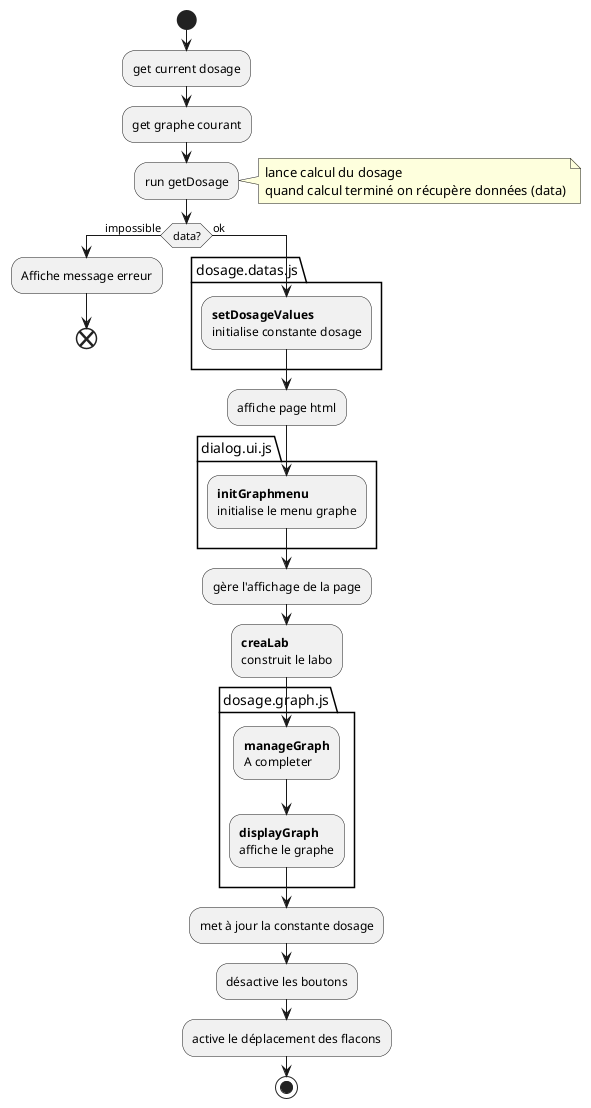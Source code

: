 @startuml initDosage
start
:get current dosage;
:get graphe courant;
:run getDosage;
note right
  lance calcul du dosage
  quand calcul terminé on récupère données (data)
end note
if (data?) then (impossible)
  :Affiche message erreur;
  end
else (ok)
  package dosage.datas.js {
    :<b>setDosageValues</b>
    initialise constante dosage;
  }
  :affiche page html;

  package dialog.ui.js {
    :<b>initGraphmenu</b>
    initialise le menu graphe;
  }
  :gère l'affichage de la page;
  :<b>creaLab</b>
  construit le labo;
  package  dosage.graph.js {
      :<b>manageGraph</b>
      A completer;
    
    :<b>displayGraph</b>
    affiche le graphe;
  }
  :met à jour la constante dosage;
  :désactive les boutons;
  :active le déplacement des flacons;

stop
@enduml